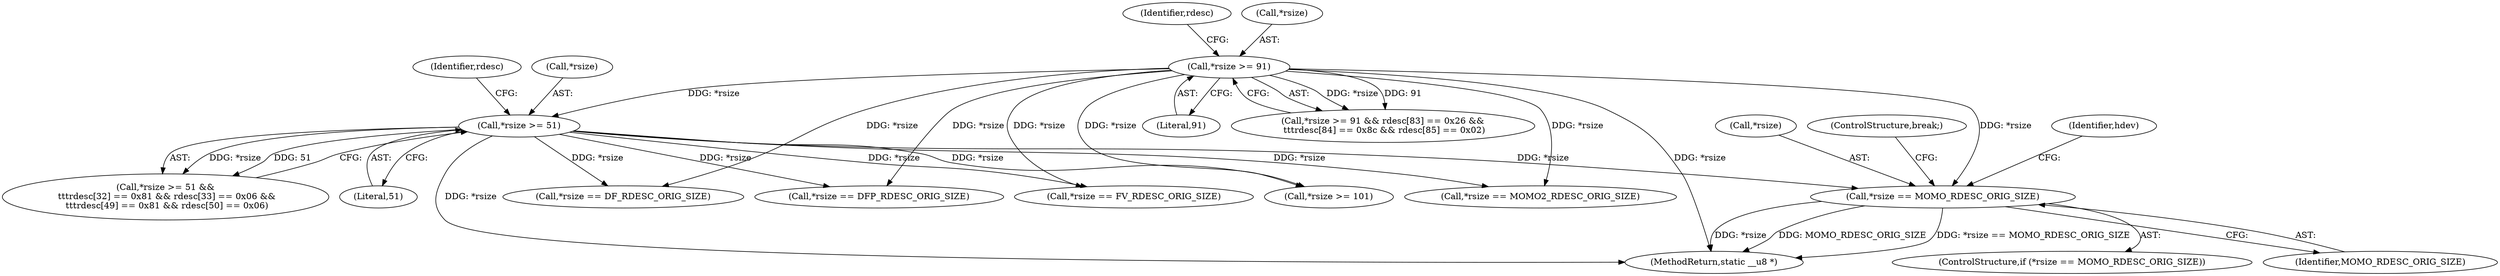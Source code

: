 digraph "0_linux_4ab25786c87eb20857bbb715c3ae34ec8fd6a214_1@pointer" {
"1000280" [label="(Call,*rsize == MOMO_RDESC_ORIG_SIZE)"];
"1000124" [label="(Call,*rsize >= 91)"];
"1000175" [label="(Call,*rsize >= 51)"];
"1000283" [label="(Identifier,MOMO_RDESC_ORIG_SIZE)"];
"1000318" [label="(Call,*rsize == FV_RDESC_ORIG_SIZE)"];
"1000411" [label="(MethodReturn,static __u8 *)"];
"1000124" [label="(Call,*rsize >= 91)"];
"1000281" [label="(Call,*rsize)"];
"1000296" [label="(ControlStructure,break;)"];
"1000178" [label="(Literal,51)"];
"1000299" [label="(Call,*rsize == MOMO2_RDESC_ORIG_SIZE)"];
"1000357" [label="(Call,*rsize >= 101)"];
"1000175" [label="(Call,*rsize >= 51)"];
"1000131" [label="(Identifier,rdesc)"];
"1000176" [label="(Call,*rsize)"];
"1000286" [label="(Identifier,hdev)"];
"1000261" [label="(Call,*rsize == DF_RDESC_ORIG_SIZE)"];
"1000280" [label="(Call,*rsize == MOMO_RDESC_ORIG_SIZE)"];
"1000174" [label="(Call,*rsize >= 51 &&\n \t\t\trdesc[32] == 0x81 && rdesc[33] == 0x06 &&\n \t\t\trdesc[49] == 0x81 && rdesc[50] == 0x06)"];
"1000337" [label="(Call,*rsize == DFP_RDESC_ORIG_SIZE)"];
"1000127" [label="(Literal,91)"];
"1000182" [label="(Identifier,rdesc)"];
"1000123" [label="(Call,*rsize >= 91 && rdesc[83] == 0x26 &&\n \t\t\trdesc[84] == 0x8c && rdesc[85] == 0x02)"];
"1000125" [label="(Call,*rsize)"];
"1000279" [label="(ControlStructure,if (*rsize == MOMO_RDESC_ORIG_SIZE))"];
"1000280" -> "1000279"  [label="AST: "];
"1000280" -> "1000283"  [label="CFG: "];
"1000281" -> "1000280"  [label="AST: "];
"1000283" -> "1000280"  [label="AST: "];
"1000286" -> "1000280"  [label="CFG: "];
"1000296" -> "1000280"  [label="CFG: "];
"1000280" -> "1000411"  [label="DDG: *rsize == MOMO_RDESC_ORIG_SIZE"];
"1000280" -> "1000411"  [label="DDG: *rsize"];
"1000280" -> "1000411"  [label="DDG: MOMO_RDESC_ORIG_SIZE"];
"1000124" -> "1000280"  [label="DDG: *rsize"];
"1000175" -> "1000280"  [label="DDG: *rsize"];
"1000124" -> "1000123"  [label="AST: "];
"1000124" -> "1000127"  [label="CFG: "];
"1000125" -> "1000124"  [label="AST: "];
"1000127" -> "1000124"  [label="AST: "];
"1000131" -> "1000124"  [label="CFG: "];
"1000123" -> "1000124"  [label="CFG: "];
"1000124" -> "1000411"  [label="DDG: *rsize"];
"1000124" -> "1000123"  [label="DDG: *rsize"];
"1000124" -> "1000123"  [label="DDG: 91"];
"1000124" -> "1000175"  [label="DDG: *rsize"];
"1000124" -> "1000261"  [label="DDG: *rsize"];
"1000124" -> "1000299"  [label="DDG: *rsize"];
"1000124" -> "1000318"  [label="DDG: *rsize"];
"1000124" -> "1000337"  [label="DDG: *rsize"];
"1000124" -> "1000357"  [label="DDG: *rsize"];
"1000175" -> "1000174"  [label="AST: "];
"1000175" -> "1000178"  [label="CFG: "];
"1000176" -> "1000175"  [label="AST: "];
"1000178" -> "1000175"  [label="AST: "];
"1000182" -> "1000175"  [label="CFG: "];
"1000174" -> "1000175"  [label="CFG: "];
"1000175" -> "1000411"  [label="DDG: *rsize"];
"1000175" -> "1000174"  [label="DDG: *rsize"];
"1000175" -> "1000174"  [label="DDG: 51"];
"1000175" -> "1000261"  [label="DDG: *rsize"];
"1000175" -> "1000299"  [label="DDG: *rsize"];
"1000175" -> "1000318"  [label="DDG: *rsize"];
"1000175" -> "1000337"  [label="DDG: *rsize"];
"1000175" -> "1000357"  [label="DDG: *rsize"];
}
